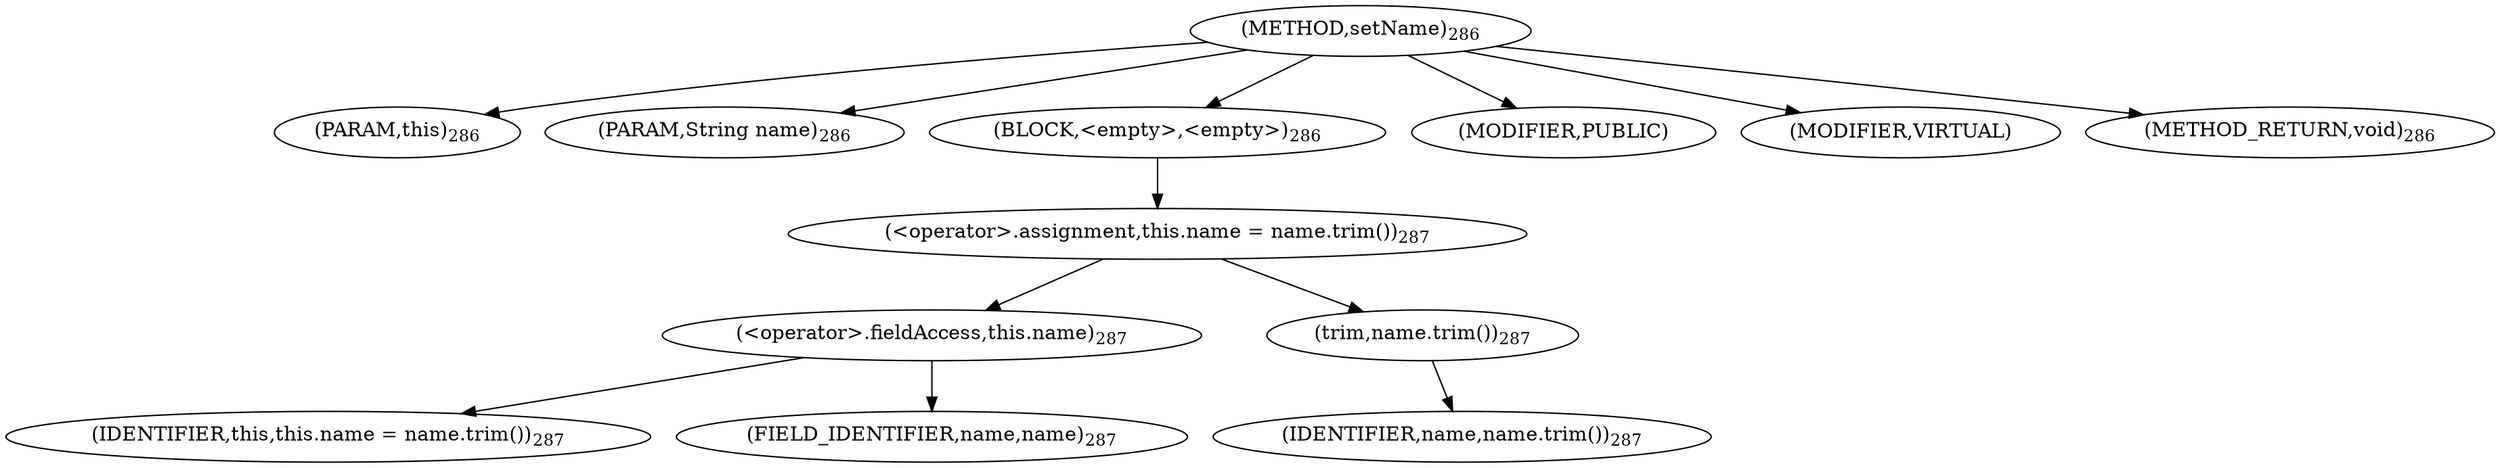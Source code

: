 digraph "setName" {  
"635" [label = <(METHOD,setName)<SUB>286</SUB>> ]
"55" [label = <(PARAM,this)<SUB>286</SUB>> ]
"636" [label = <(PARAM,String name)<SUB>286</SUB>> ]
"637" [label = <(BLOCK,&lt;empty&gt;,&lt;empty&gt;)<SUB>286</SUB>> ]
"638" [label = <(&lt;operator&gt;.assignment,this.name = name.trim())<SUB>287</SUB>> ]
"639" [label = <(&lt;operator&gt;.fieldAccess,this.name)<SUB>287</SUB>> ]
"54" [label = <(IDENTIFIER,this,this.name = name.trim())<SUB>287</SUB>> ]
"640" [label = <(FIELD_IDENTIFIER,name,name)<SUB>287</SUB>> ]
"641" [label = <(trim,name.trim())<SUB>287</SUB>> ]
"642" [label = <(IDENTIFIER,name,name.trim())<SUB>287</SUB>> ]
"643" [label = <(MODIFIER,PUBLIC)> ]
"644" [label = <(MODIFIER,VIRTUAL)> ]
"645" [label = <(METHOD_RETURN,void)<SUB>286</SUB>> ]
  "635" -> "55" 
  "635" -> "636" 
  "635" -> "637" 
  "635" -> "643" 
  "635" -> "644" 
  "635" -> "645" 
  "637" -> "638" 
  "638" -> "639" 
  "638" -> "641" 
  "639" -> "54" 
  "639" -> "640" 
  "641" -> "642" 
}
